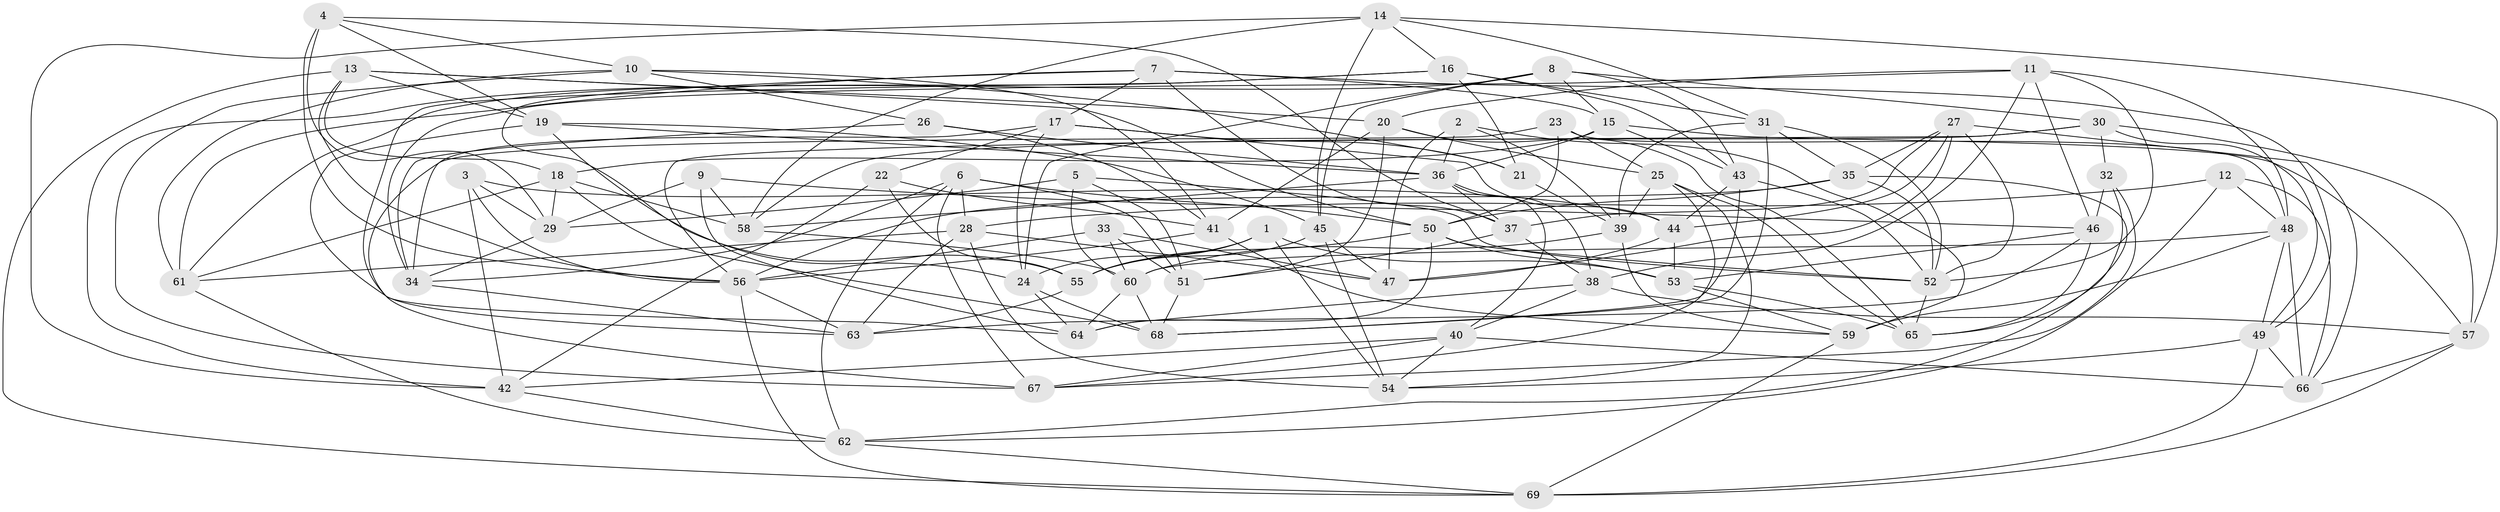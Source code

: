 // original degree distribution, {4: 1.0}
// Generated by graph-tools (version 1.1) at 2025/50/03/09/25 03:50:56]
// undirected, 69 vertices, 200 edges
graph export_dot {
graph [start="1"]
  node [color=gray90,style=filled];
  1;
  2;
  3;
  4;
  5;
  6;
  7;
  8;
  9;
  10;
  11;
  12;
  13;
  14;
  15;
  16;
  17;
  18;
  19;
  20;
  21;
  22;
  23;
  24;
  25;
  26;
  27;
  28;
  29;
  30;
  31;
  32;
  33;
  34;
  35;
  36;
  37;
  38;
  39;
  40;
  41;
  42;
  43;
  44;
  45;
  46;
  47;
  48;
  49;
  50;
  51;
  52;
  53;
  54;
  55;
  56;
  57;
  58;
  59;
  60;
  61;
  62;
  63;
  64;
  65;
  66;
  67;
  68;
  69;
  1 -- 24 [weight=1.0];
  1 -- 53 [weight=1.0];
  1 -- 54 [weight=1.0];
  1 -- 55 [weight=1.0];
  2 -- 36 [weight=1.0];
  2 -- 39 [weight=1.0];
  2 -- 47 [weight=1.0];
  2 -- 59 [weight=1.0];
  3 -- 29 [weight=1.0];
  3 -- 42 [weight=1.0];
  3 -- 44 [weight=1.0];
  3 -- 56 [weight=1.0];
  4 -- 10 [weight=1.0];
  4 -- 19 [weight=1.0];
  4 -- 29 [weight=1.0];
  4 -- 37 [weight=1.0];
  4 -- 56 [weight=2.0];
  5 -- 29 [weight=1.0];
  5 -- 51 [weight=1.0];
  5 -- 52 [weight=1.0];
  5 -- 60 [weight=1.0];
  6 -- 28 [weight=1.0];
  6 -- 34 [weight=1.0];
  6 -- 50 [weight=1.0];
  6 -- 51 [weight=1.0];
  6 -- 62 [weight=1.0];
  6 -- 67 [weight=1.0];
  7 -- 15 [weight=1.0];
  7 -- 17 [weight=1.0];
  7 -- 37 [weight=1.0];
  7 -- 49 [weight=1.0];
  7 -- 55 [weight=1.0];
  7 -- 61 [weight=1.0];
  8 -- 15 [weight=1.0];
  8 -- 24 [weight=1.0];
  8 -- 30 [weight=1.0];
  8 -- 43 [weight=1.0];
  8 -- 45 [weight=1.0];
  8 -- 61 [weight=1.0];
  9 -- 29 [weight=1.0];
  9 -- 46 [weight=1.0];
  9 -- 58 [weight=1.0];
  9 -- 64 [weight=1.0];
  10 -- 21 [weight=1.0];
  10 -- 26 [weight=1.0];
  10 -- 41 [weight=1.0];
  10 -- 61 [weight=1.0];
  10 -- 67 [weight=1.0];
  11 -- 20 [weight=1.0];
  11 -- 34 [weight=1.0];
  11 -- 38 [weight=1.0];
  11 -- 46 [weight=1.0];
  11 -- 48 [weight=1.0];
  11 -- 52 [weight=1.0];
  12 -- 28 [weight=1.0];
  12 -- 48 [weight=1.0];
  12 -- 62 [weight=1.0];
  12 -- 66 [weight=1.0];
  13 -- 18 [weight=1.0];
  13 -- 19 [weight=1.0];
  13 -- 20 [weight=1.0];
  13 -- 50 [weight=1.0];
  13 -- 56 [weight=1.0];
  13 -- 69 [weight=1.0];
  14 -- 16 [weight=1.0];
  14 -- 31 [weight=1.0];
  14 -- 42 [weight=1.0];
  14 -- 45 [weight=1.0];
  14 -- 57 [weight=1.0];
  14 -- 58 [weight=1.0];
  15 -- 18 [weight=1.0];
  15 -- 36 [weight=1.0];
  15 -- 43 [weight=1.0];
  15 -- 57 [weight=1.0];
  16 -- 21 [weight=1.0];
  16 -- 31 [weight=1.0];
  16 -- 42 [weight=1.0];
  16 -- 43 [weight=1.0];
  16 -- 64 [weight=1.0];
  17 -- 21 [weight=1.0];
  17 -- 22 [weight=1.0];
  17 -- 24 [weight=1.0];
  17 -- 34 [weight=1.0];
  17 -- 44 [weight=1.0];
  18 -- 29 [weight=1.0];
  18 -- 58 [weight=1.0];
  18 -- 61 [weight=1.0];
  18 -- 68 [weight=1.0];
  19 -- 24 [weight=1.0];
  19 -- 36 [weight=1.0];
  19 -- 45 [weight=1.0];
  19 -- 63 [weight=1.0];
  20 -- 25 [weight=1.0];
  20 -- 41 [weight=1.0];
  20 -- 51 [weight=1.0];
  20 -- 65 [weight=1.0];
  21 -- 39 [weight=1.0];
  22 -- 41 [weight=1.0];
  22 -- 42 [weight=1.0];
  22 -- 55 [weight=1.0];
  23 -- 25 [weight=1.0];
  23 -- 48 [weight=1.0];
  23 -- 50 [weight=1.0];
  23 -- 67 [weight=1.0];
  24 -- 64 [weight=1.0];
  24 -- 68 [weight=1.0];
  25 -- 39 [weight=1.0];
  25 -- 54 [weight=1.0];
  25 -- 65 [weight=1.0];
  25 -- 67 [weight=1.0];
  26 -- 34 [weight=1.0];
  26 -- 36 [weight=1.0];
  26 -- 41 [weight=1.0];
  27 -- 35 [weight=1.0];
  27 -- 37 [weight=1.0];
  27 -- 44 [weight=1.0];
  27 -- 47 [weight=1.0];
  27 -- 52 [weight=1.0];
  27 -- 66 [weight=1.0];
  28 -- 47 [weight=1.0];
  28 -- 54 [weight=1.0];
  28 -- 61 [weight=1.0];
  28 -- 63 [weight=1.0];
  29 -- 34 [weight=1.0];
  30 -- 32 [weight=1.0];
  30 -- 49 [weight=1.0];
  30 -- 56 [weight=1.0];
  30 -- 57 [weight=1.0];
  30 -- 58 [weight=1.0];
  31 -- 35 [weight=1.0];
  31 -- 39 [weight=1.0];
  31 -- 52 [weight=1.0];
  31 -- 68 [weight=1.0];
  32 -- 46 [weight=1.0];
  32 -- 65 [weight=1.0];
  32 -- 67 [weight=1.0];
  33 -- 47 [weight=1.0];
  33 -- 51 [weight=1.0];
  33 -- 56 [weight=1.0];
  33 -- 60 [weight=1.0];
  34 -- 63 [weight=1.0];
  35 -- 50 [weight=1.0];
  35 -- 52 [weight=1.0];
  35 -- 56 [weight=1.0];
  35 -- 62 [weight=1.0];
  36 -- 37 [weight=1.0];
  36 -- 38 [weight=1.0];
  36 -- 40 [weight=1.0];
  36 -- 58 [weight=1.0];
  37 -- 38 [weight=1.0];
  37 -- 51 [weight=1.0];
  38 -- 40 [weight=1.0];
  38 -- 57 [weight=1.0];
  38 -- 64 [weight=1.0];
  39 -- 59 [weight=1.0];
  39 -- 60 [weight=1.0];
  40 -- 42 [weight=1.0];
  40 -- 54 [weight=1.0];
  40 -- 66 [weight=1.0];
  40 -- 67 [weight=1.0];
  41 -- 56 [weight=1.0];
  41 -- 59 [weight=1.0];
  42 -- 62 [weight=1.0];
  43 -- 44 [weight=1.0];
  43 -- 52 [weight=1.0];
  43 -- 68 [weight=1.0];
  44 -- 47 [weight=1.0];
  44 -- 53 [weight=1.0];
  45 -- 47 [weight=1.0];
  45 -- 54 [weight=1.0];
  45 -- 55 [weight=1.0];
  46 -- 53 [weight=1.0];
  46 -- 63 [weight=1.0];
  46 -- 65 [weight=1.0];
  48 -- 49 [weight=1.0];
  48 -- 59 [weight=1.0];
  48 -- 60 [weight=2.0];
  48 -- 66 [weight=1.0];
  49 -- 54 [weight=1.0];
  49 -- 66 [weight=1.0];
  49 -- 69 [weight=1.0];
  50 -- 52 [weight=1.0];
  50 -- 53 [weight=1.0];
  50 -- 55 [weight=1.0];
  50 -- 64 [weight=1.0];
  51 -- 68 [weight=1.0];
  52 -- 65 [weight=1.0];
  53 -- 59 [weight=1.0];
  53 -- 65 [weight=1.0];
  55 -- 63 [weight=1.0];
  56 -- 63 [weight=1.0];
  56 -- 69 [weight=1.0];
  57 -- 66 [weight=1.0];
  57 -- 69 [weight=1.0];
  58 -- 60 [weight=1.0];
  59 -- 69 [weight=1.0];
  60 -- 64 [weight=1.0];
  60 -- 68 [weight=1.0];
  61 -- 62 [weight=1.0];
  62 -- 69 [weight=1.0];
}
